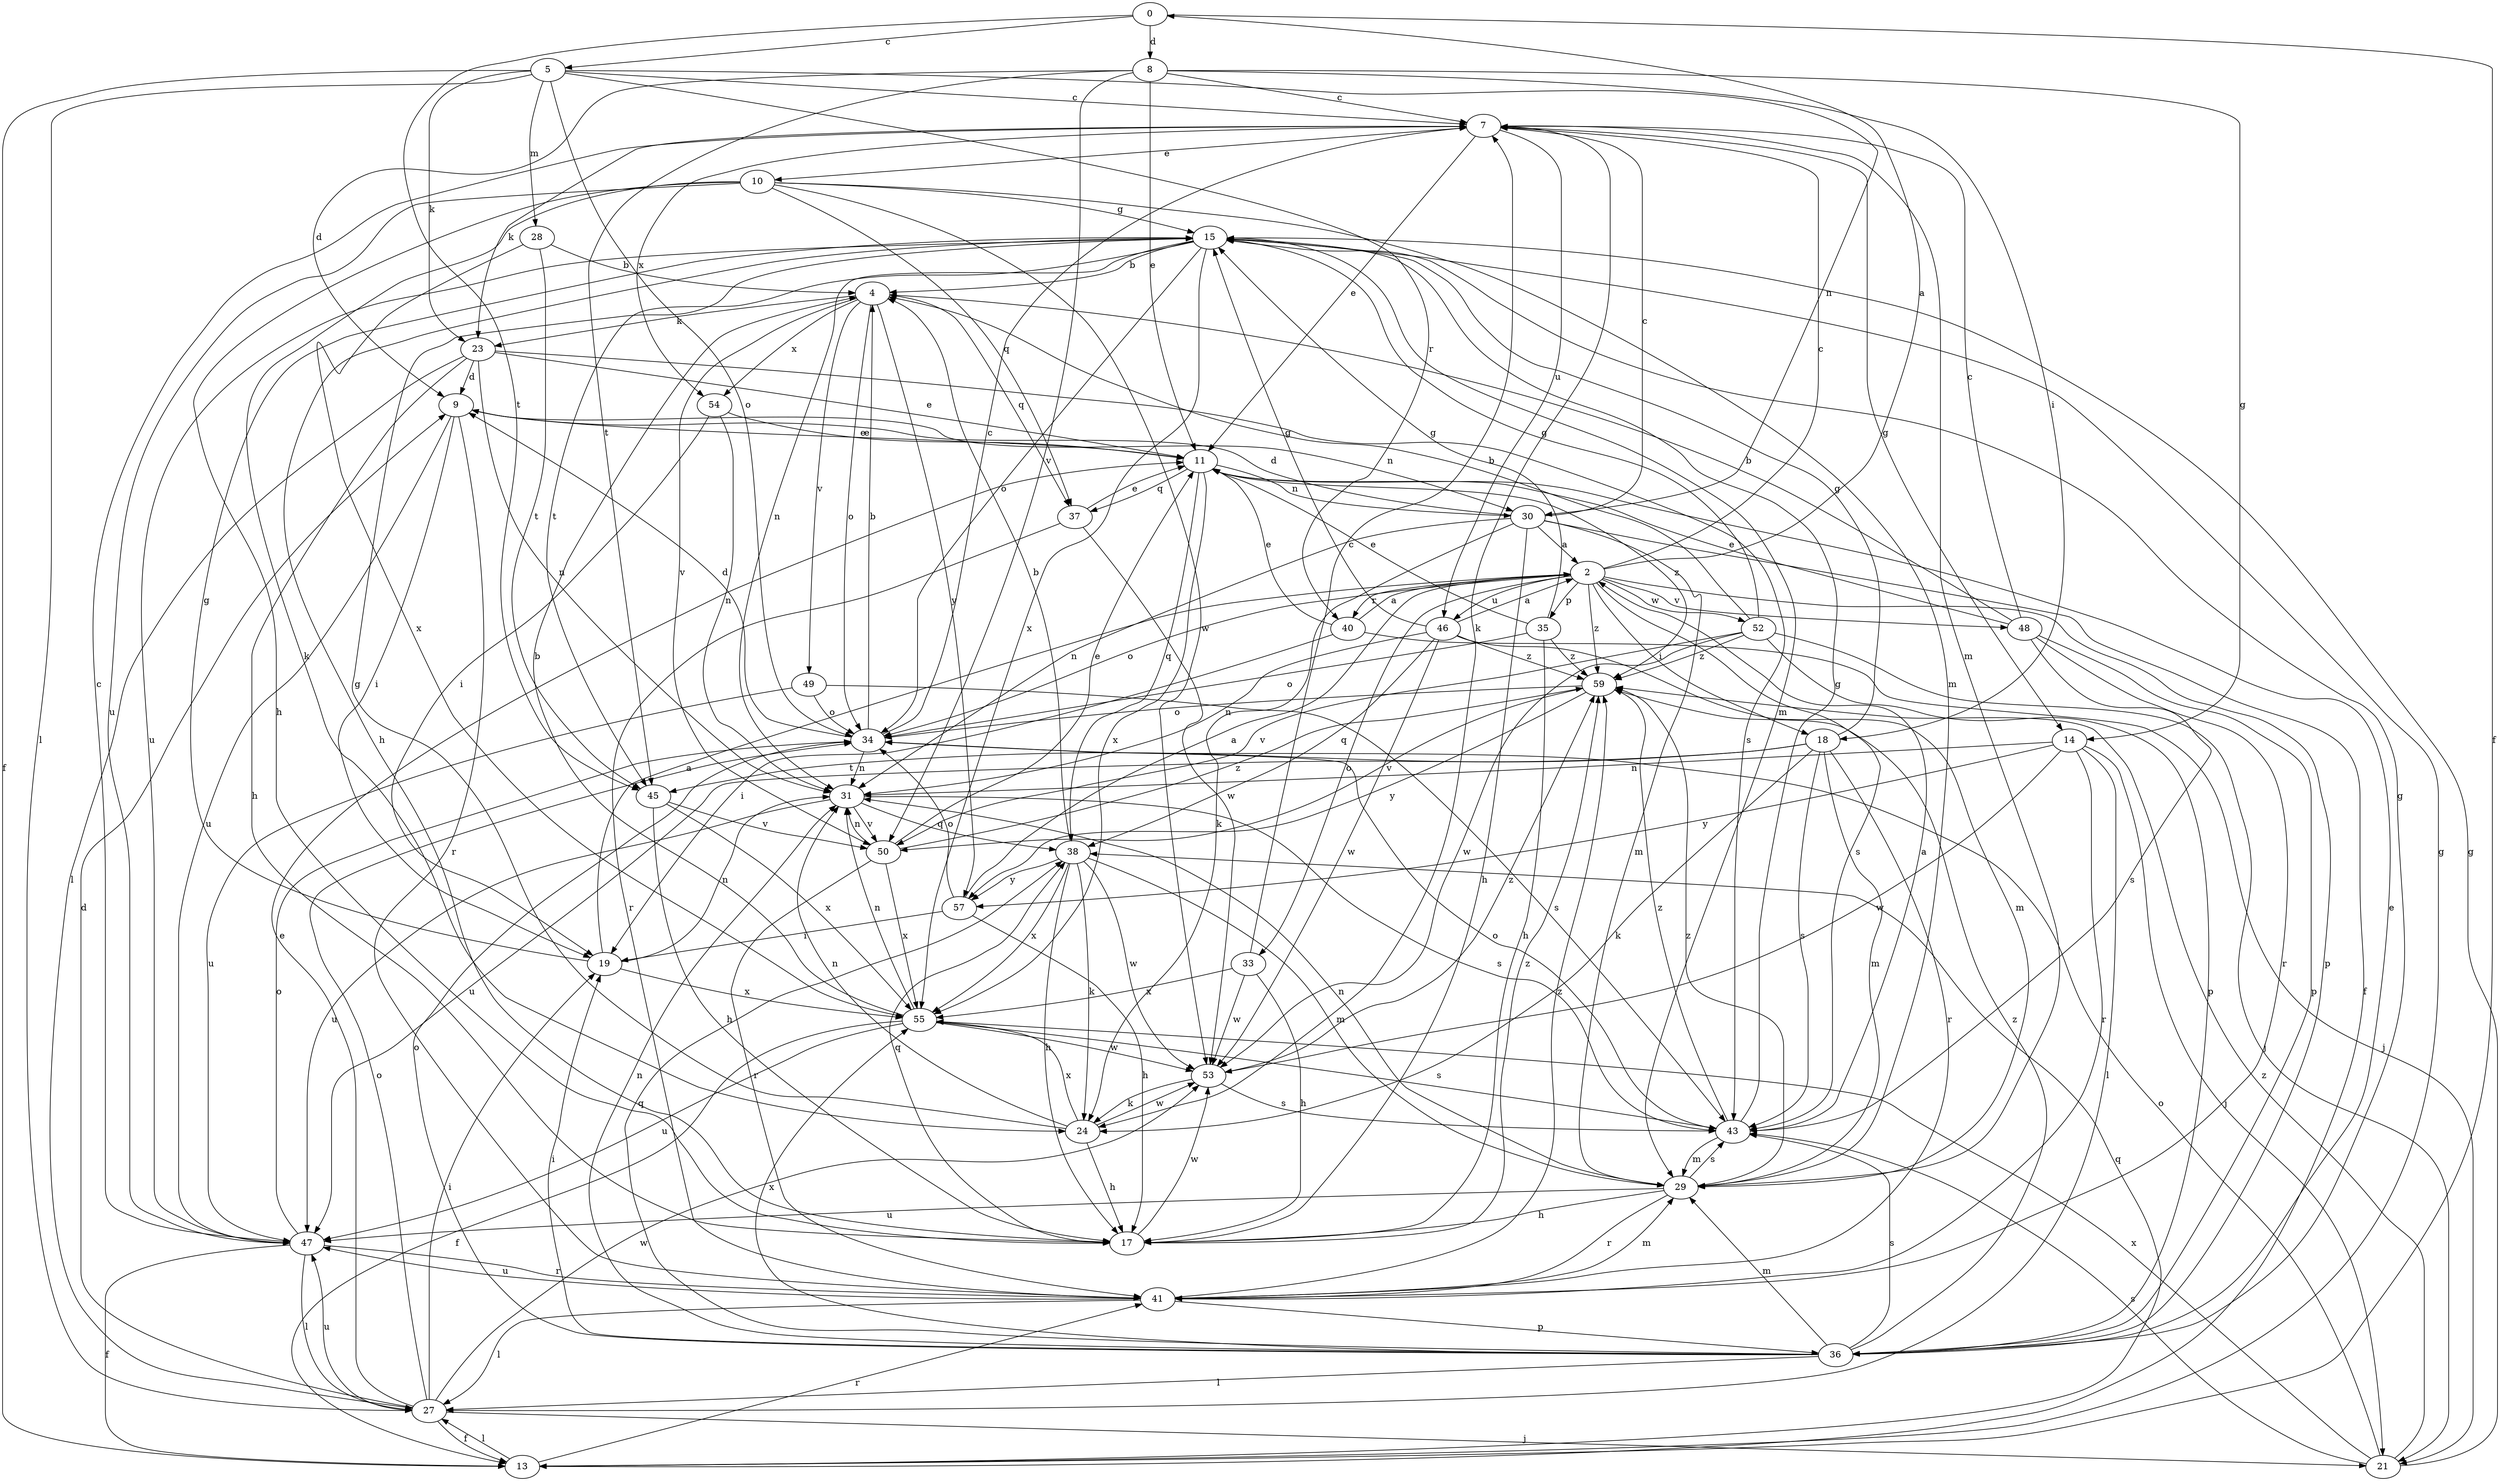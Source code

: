 strict digraph  {
0;
2;
4;
5;
7;
8;
9;
10;
11;
13;
14;
15;
17;
18;
19;
21;
23;
24;
27;
28;
29;
30;
31;
33;
34;
35;
36;
37;
38;
40;
41;
43;
45;
46;
47;
48;
49;
50;
52;
53;
54;
55;
57;
59;
0 -> 5  [label=c];
0 -> 8  [label=d];
0 -> 13  [label=f];
0 -> 45  [label=t];
2 -> 0  [label=a];
2 -> 7  [label=c];
2 -> 18  [label=i];
2 -> 33  [label=o];
2 -> 34  [label=o];
2 -> 35  [label=p];
2 -> 36  [label=p];
2 -> 40  [label=r];
2 -> 43  [label=s];
2 -> 46  [label=u];
2 -> 48  [label=v];
2 -> 52  [label=w];
2 -> 59  [label=z];
4 -> 23  [label=k];
4 -> 34  [label=o];
4 -> 37  [label=q];
4 -> 49  [label=v];
4 -> 50  [label=v];
4 -> 54  [label=x];
4 -> 57  [label=y];
5 -> 7  [label=c];
5 -> 13  [label=f];
5 -> 23  [label=k];
5 -> 27  [label=l];
5 -> 28  [label=m];
5 -> 30  [label=n];
5 -> 34  [label=o];
5 -> 40  [label=r];
7 -> 10  [label=e];
7 -> 11  [label=e];
7 -> 14  [label=g];
7 -> 23  [label=k];
7 -> 24  [label=k];
7 -> 29  [label=m];
7 -> 46  [label=u];
7 -> 54  [label=x];
8 -> 7  [label=c];
8 -> 9  [label=d];
8 -> 11  [label=e];
8 -> 14  [label=g];
8 -> 18  [label=i];
8 -> 45  [label=t];
8 -> 50  [label=v];
9 -> 11  [label=e];
9 -> 19  [label=i];
9 -> 30  [label=n];
9 -> 41  [label=r];
9 -> 47  [label=u];
10 -> 15  [label=g];
10 -> 17  [label=h];
10 -> 24  [label=k];
10 -> 29  [label=m];
10 -> 37  [label=q];
10 -> 47  [label=u];
10 -> 53  [label=w];
11 -> 30  [label=n];
11 -> 37  [label=q];
11 -> 38  [label=q];
11 -> 55  [label=x];
11 -> 59  [label=z];
13 -> 15  [label=g];
13 -> 27  [label=l];
13 -> 38  [label=q];
13 -> 41  [label=r];
14 -> 21  [label=j];
14 -> 27  [label=l];
14 -> 31  [label=n];
14 -> 41  [label=r];
14 -> 53  [label=w];
14 -> 57  [label=y];
15 -> 4  [label=b];
15 -> 17  [label=h];
15 -> 29  [label=m];
15 -> 31  [label=n];
15 -> 34  [label=o];
15 -> 45  [label=t];
15 -> 47  [label=u];
15 -> 55  [label=x];
17 -> 38  [label=q];
17 -> 53  [label=w];
17 -> 59  [label=z];
18 -> 15  [label=g];
18 -> 24  [label=k];
18 -> 29  [label=m];
18 -> 41  [label=r];
18 -> 43  [label=s];
18 -> 45  [label=t];
18 -> 47  [label=u];
19 -> 2  [label=a];
19 -> 15  [label=g];
19 -> 31  [label=n];
19 -> 55  [label=x];
21 -> 15  [label=g];
21 -> 34  [label=o];
21 -> 43  [label=s];
21 -> 55  [label=x];
21 -> 59  [label=z];
23 -> 9  [label=d];
23 -> 11  [label=e];
23 -> 17  [label=h];
23 -> 27  [label=l];
23 -> 31  [label=n];
23 -> 43  [label=s];
24 -> 15  [label=g];
24 -> 17  [label=h];
24 -> 31  [label=n];
24 -> 53  [label=w];
24 -> 55  [label=x];
27 -> 9  [label=d];
27 -> 11  [label=e];
27 -> 13  [label=f];
27 -> 19  [label=i];
27 -> 21  [label=j];
27 -> 34  [label=o];
27 -> 47  [label=u];
27 -> 53  [label=w];
28 -> 4  [label=b];
28 -> 45  [label=t];
28 -> 55  [label=x];
29 -> 17  [label=h];
29 -> 31  [label=n];
29 -> 41  [label=r];
29 -> 43  [label=s];
29 -> 47  [label=u];
29 -> 59  [label=z];
30 -> 2  [label=a];
30 -> 7  [label=c];
30 -> 9  [label=d];
30 -> 13  [label=f];
30 -> 17  [label=h];
30 -> 24  [label=k];
30 -> 29  [label=m];
30 -> 31  [label=n];
31 -> 38  [label=q];
31 -> 43  [label=s];
31 -> 47  [label=u];
31 -> 50  [label=v];
33 -> 7  [label=c];
33 -> 17  [label=h];
33 -> 53  [label=w];
33 -> 55  [label=x];
34 -> 4  [label=b];
34 -> 7  [label=c];
34 -> 9  [label=d];
34 -> 31  [label=n];
35 -> 11  [label=e];
35 -> 15  [label=g];
35 -> 17  [label=h];
35 -> 34  [label=o];
35 -> 59  [label=z];
36 -> 11  [label=e];
36 -> 15  [label=g];
36 -> 19  [label=i];
36 -> 27  [label=l];
36 -> 29  [label=m];
36 -> 31  [label=n];
36 -> 34  [label=o];
36 -> 38  [label=q];
36 -> 43  [label=s];
36 -> 55  [label=x];
36 -> 59  [label=z];
37 -> 11  [label=e];
37 -> 41  [label=r];
37 -> 53  [label=w];
38 -> 4  [label=b];
38 -> 17  [label=h];
38 -> 24  [label=k];
38 -> 29  [label=m];
38 -> 53  [label=w];
38 -> 55  [label=x];
38 -> 57  [label=y];
40 -> 2  [label=a];
40 -> 11  [label=e];
40 -> 19  [label=i];
40 -> 21  [label=j];
41 -> 27  [label=l];
41 -> 29  [label=m];
41 -> 36  [label=p];
41 -> 47  [label=u];
41 -> 59  [label=z];
43 -> 2  [label=a];
43 -> 15  [label=g];
43 -> 29  [label=m];
43 -> 34  [label=o];
43 -> 59  [label=z];
45 -> 17  [label=h];
45 -> 50  [label=v];
45 -> 55  [label=x];
46 -> 2  [label=a];
46 -> 15  [label=g];
46 -> 29  [label=m];
46 -> 31  [label=n];
46 -> 38  [label=q];
46 -> 53  [label=w];
46 -> 59  [label=z];
47 -> 7  [label=c];
47 -> 13  [label=f];
47 -> 27  [label=l];
47 -> 34  [label=o];
47 -> 41  [label=r];
48 -> 4  [label=b];
48 -> 7  [label=c];
48 -> 11  [label=e];
48 -> 36  [label=p];
48 -> 41  [label=r];
48 -> 43  [label=s];
49 -> 34  [label=o];
49 -> 43  [label=s];
49 -> 47  [label=u];
50 -> 11  [label=e];
50 -> 31  [label=n];
50 -> 41  [label=r];
50 -> 55  [label=x];
50 -> 59  [label=z];
52 -> 4  [label=b];
52 -> 15  [label=g];
52 -> 21  [label=j];
52 -> 36  [label=p];
52 -> 50  [label=v];
52 -> 53  [label=w];
52 -> 59  [label=z];
53 -> 24  [label=k];
53 -> 43  [label=s];
53 -> 59  [label=z];
54 -> 11  [label=e];
54 -> 19  [label=i];
54 -> 31  [label=n];
55 -> 4  [label=b];
55 -> 13  [label=f];
55 -> 31  [label=n];
55 -> 43  [label=s];
55 -> 47  [label=u];
55 -> 53  [label=w];
57 -> 2  [label=a];
57 -> 17  [label=h];
57 -> 19  [label=i];
57 -> 34  [label=o];
59 -> 34  [label=o];
59 -> 50  [label=v];
59 -> 57  [label=y];
}
